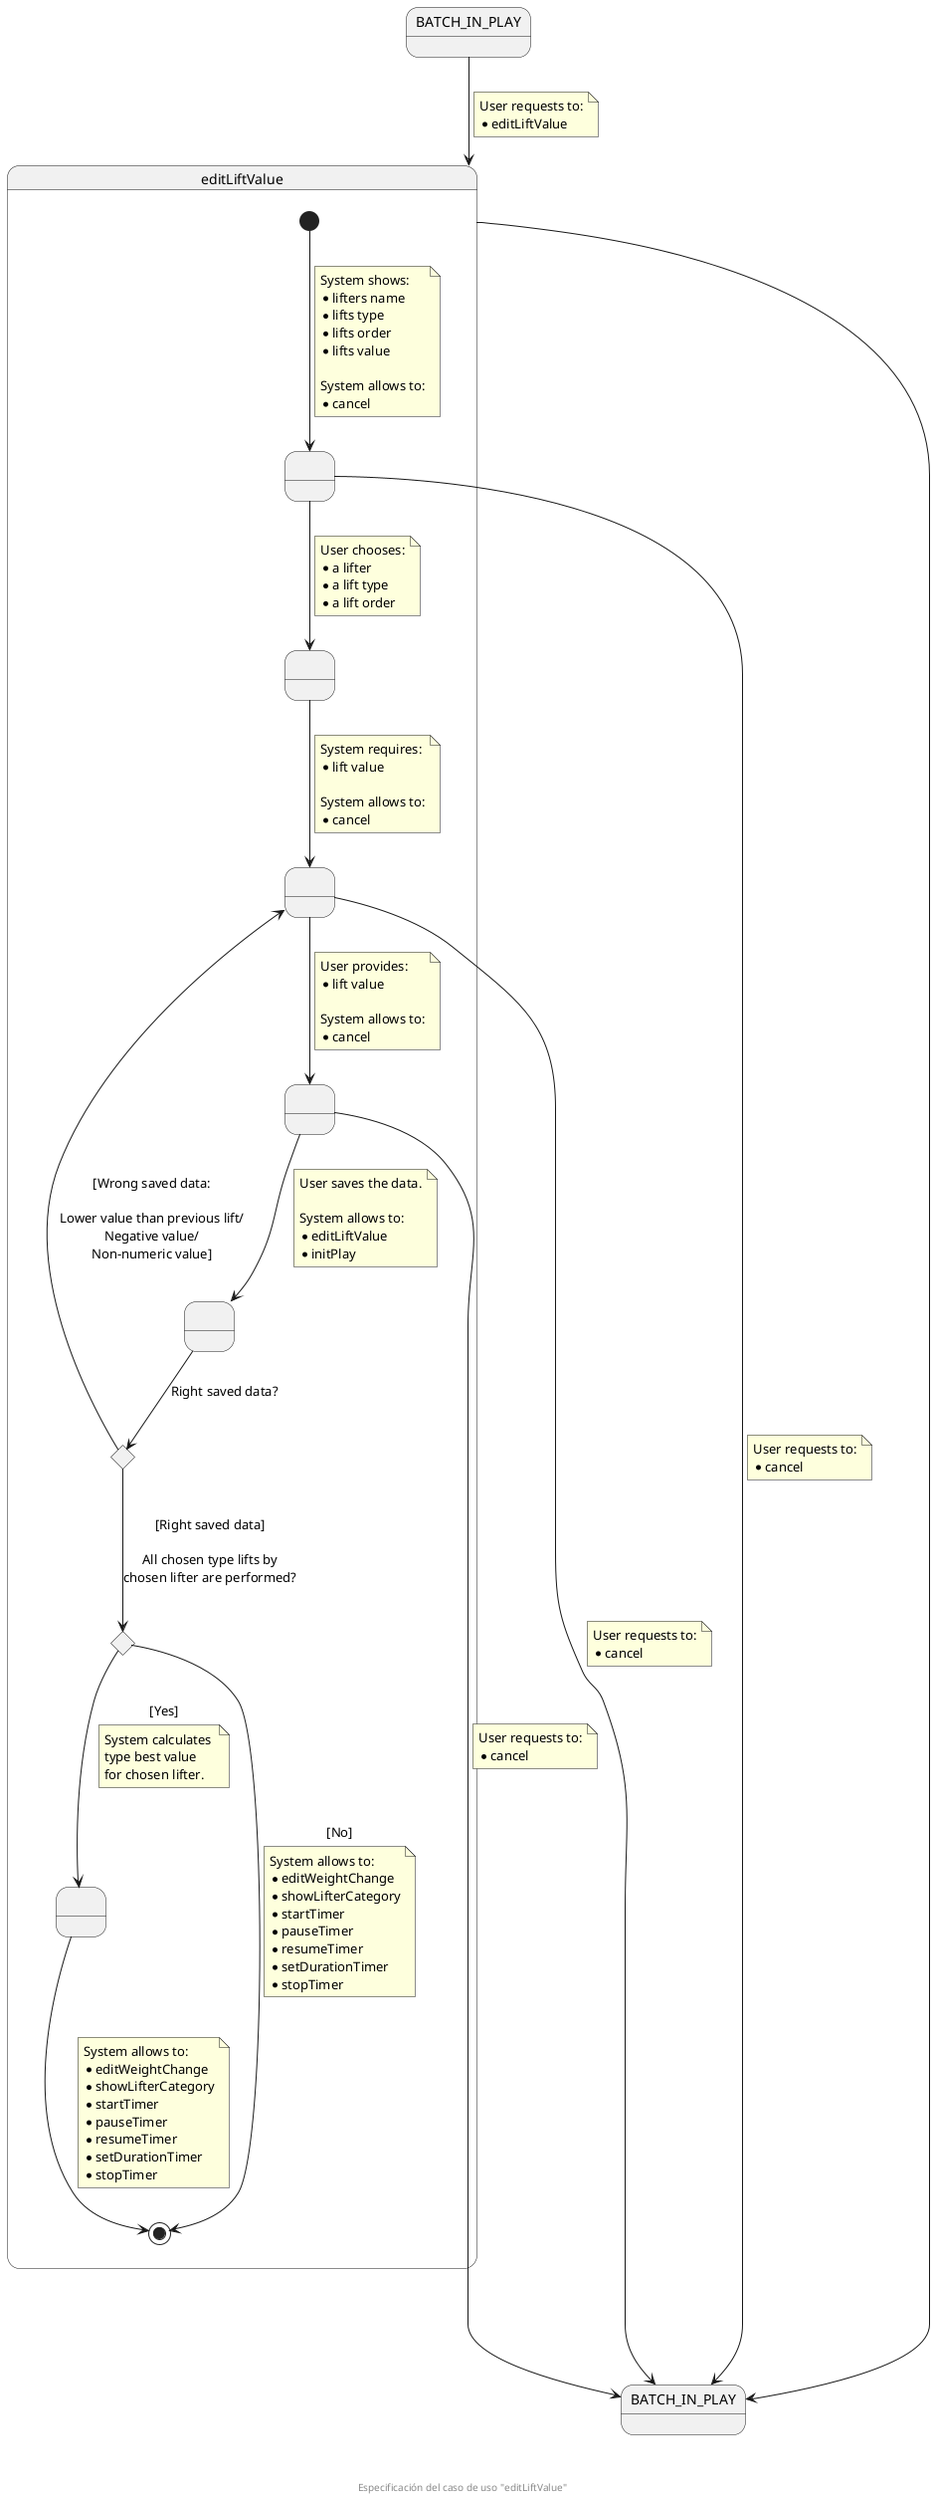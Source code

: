 @startuml
state BATCH_IN_PLAY
state "BATCH_IN_PLAY" as BATCH_IN_PLAY_F
state editLiftValue {
  state " " as SHOWED_LIFTS_VALUE
  state " " as CHOSEN_LIFTER
  state " " as REQUIRED_DATA
  state " " as PROVIDED_DATA
  state " " as SAVED_DATA
  state wrongDataProvidedCHC <<choice>>
  state allTypeLiftsPerformedCHC <<choice>>
  state " " as CALCULATED_BEST

  [*] --> SHOWED_LIFTS_VALUE
  note on link
    System shows:
    * lifters name
    * lifts type
    * lifts order
    * lifts value

    System allows to:
    * cancel
  end note
  
  SHOWED_LIFTS_VALUE --> CHOSEN_LIFTER
  note on link
    User chooses:
    * a lifter
    * a lift type
    * a lift order
  end note

  SHOWED_LIFTS_VALUE -down-> BATCH_IN_PLAY_F
  note on link
    User requests to:
    * cancel
  end note

  CHOSEN_LIFTER --> REQUIRED_DATA
  note on link
    System requires:
    * lift value

    System allows to:
    * cancel
  end note

  REQUIRED_DATA -down---> BATCH_IN_PLAY_F
  note on link
    User requests to:
    * cancel
  end note

  REQUIRED_DATA --> PROVIDED_DATA
  note on link
    User provides:
    * lift value

    System allows to:
    * cancel
  end note

  PROVIDED_DATA --> SAVED_DATA
  note on link
    User saves the data.

    System allows to:
    * editLiftValue
    * initPlay
  end note

  SAVED_DATA --> wrongDataProvidedCHC : Right saved data?

  wrongDataProvidedCHC --> allTypeLiftsPerformedCHC : [Right saved data]\n\nAll chosen type lifts by\nchosen lifter are performed? 

  allTypeLiftsPerformedCHC --> CALCULATED_BEST : [Yes]
  note on link
    System calculates 
    type best value
    for chosen lifter.
  end note

  CALCULATED_BEST --> [*]
  note on link
    System allows to:
    * editWeightChange
    * showLifterCategory
    * startTimer
    * pauseTimer
    * resumeTimer
    * setDurationTimer
    * stopTimer
  end note

  allTypeLiftsPerformedCHC --> [*] : [No]
  note on link
    System allows to:
    * editWeightChange
    * showLifterCategory
    * startTimer
    * pauseTimer
    * resumeTimer
    * setDurationTimer
    * stopTimer
  end note

  wrongDataProvidedCHC --> REQUIRED_DATA : [Wrong saved data:\n\nLower value than previous lift/\nNegative value/\nNon-numeric value]

  PROVIDED_DATA -down-------> BATCH_IN_PLAY_F
  note on link
    User requests to:
    * cancel
  end note
}

BATCH_IN_PLAY --> editLiftValue
note on link
  User requests to:
  * editLiftValue
end note

editLiftValue ------> BATCH_IN_PLAY_F

footer \n\n\n Especificación del caso de uso "editLiftValue"
@enduml
